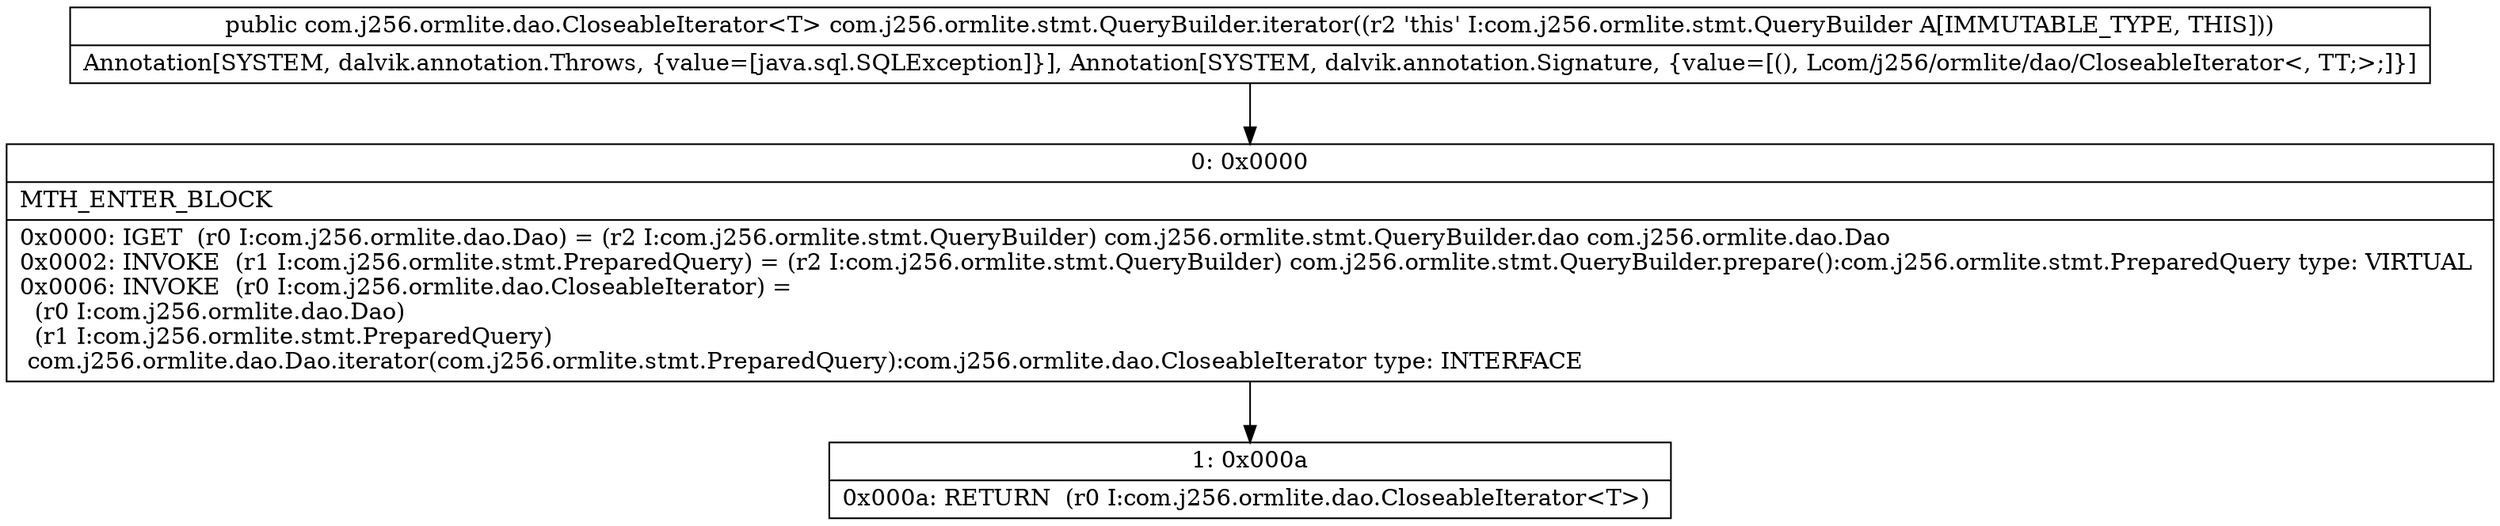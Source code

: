 digraph "CFG forcom.j256.ormlite.stmt.QueryBuilder.iterator()Lcom\/j256\/ormlite\/dao\/CloseableIterator;" {
Node_0 [shape=record,label="{0\:\ 0x0000|MTH_ENTER_BLOCK\l|0x0000: IGET  (r0 I:com.j256.ormlite.dao.Dao) = (r2 I:com.j256.ormlite.stmt.QueryBuilder) com.j256.ormlite.stmt.QueryBuilder.dao com.j256.ormlite.dao.Dao \l0x0002: INVOKE  (r1 I:com.j256.ormlite.stmt.PreparedQuery) = (r2 I:com.j256.ormlite.stmt.QueryBuilder) com.j256.ormlite.stmt.QueryBuilder.prepare():com.j256.ormlite.stmt.PreparedQuery type: VIRTUAL \l0x0006: INVOKE  (r0 I:com.j256.ormlite.dao.CloseableIterator) = \l  (r0 I:com.j256.ormlite.dao.Dao)\l  (r1 I:com.j256.ormlite.stmt.PreparedQuery)\l com.j256.ormlite.dao.Dao.iterator(com.j256.ormlite.stmt.PreparedQuery):com.j256.ormlite.dao.CloseableIterator type: INTERFACE \l}"];
Node_1 [shape=record,label="{1\:\ 0x000a|0x000a: RETURN  (r0 I:com.j256.ormlite.dao.CloseableIterator\<T\>) \l}"];
MethodNode[shape=record,label="{public com.j256.ormlite.dao.CloseableIterator\<T\> com.j256.ormlite.stmt.QueryBuilder.iterator((r2 'this' I:com.j256.ormlite.stmt.QueryBuilder A[IMMUTABLE_TYPE, THIS]))  | Annotation[SYSTEM, dalvik.annotation.Throws, \{value=[java.sql.SQLException]\}], Annotation[SYSTEM, dalvik.annotation.Signature, \{value=[(), Lcom\/j256\/ormlite\/dao\/CloseableIterator\<, TT;\>;]\}]\l}"];
MethodNode -> Node_0;
Node_0 -> Node_1;
}

